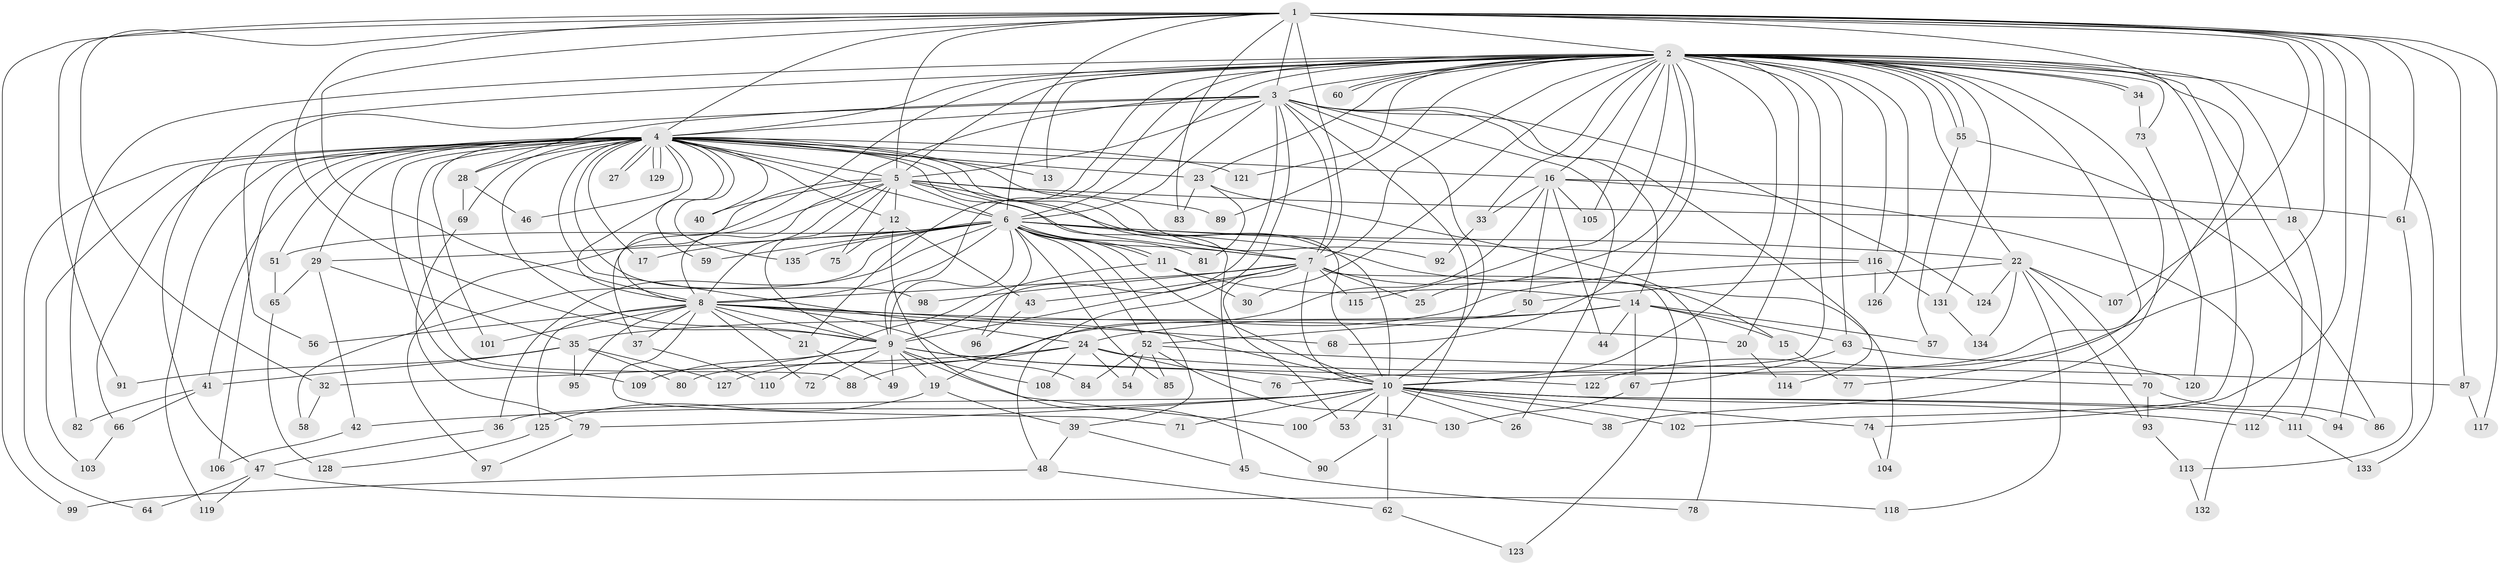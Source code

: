 // Generated by graph-tools (version 1.1) at 2025/25/03/09/25 03:25:40]
// undirected, 135 vertices, 295 edges
graph export_dot {
graph [start="1"]
  node [color=gray90,style=filled];
  1;
  2;
  3;
  4;
  5;
  6;
  7;
  8;
  9;
  10;
  11;
  12;
  13;
  14;
  15;
  16;
  17;
  18;
  19;
  20;
  21;
  22;
  23;
  24;
  25;
  26;
  27;
  28;
  29;
  30;
  31;
  32;
  33;
  34;
  35;
  36;
  37;
  38;
  39;
  40;
  41;
  42;
  43;
  44;
  45;
  46;
  47;
  48;
  49;
  50;
  51;
  52;
  53;
  54;
  55;
  56;
  57;
  58;
  59;
  60;
  61;
  62;
  63;
  64;
  65;
  66;
  67;
  68;
  69;
  70;
  71;
  72;
  73;
  74;
  75;
  76;
  77;
  78;
  79;
  80;
  81;
  82;
  83;
  84;
  85;
  86;
  87;
  88;
  89;
  90;
  91;
  92;
  93;
  94;
  95;
  96;
  97;
  98;
  99;
  100;
  101;
  102;
  103;
  104;
  105;
  106;
  107;
  108;
  109;
  110;
  111;
  112;
  113;
  114;
  115;
  116;
  117;
  118;
  119;
  120;
  121;
  122;
  123;
  124;
  125;
  126;
  127;
  128;
  129;
  130;
  131;
  132;
  133;
  134;
  135;
  1 -- 2;
  1 -- 3;
  1 -- 4;
  1 -- 5;
  1 -- 6;
  1 -- 7;
  1 -- 8;
  1 -- 9;
  1 -- 10;
  1 -- 32;
  1 -- 61;
  1 -- 74;
  1 -- 83;
  1 -- 87;
  1 -- 91;
  1 -- 94;
  1 -- 99;
  1 -- 107;
  1 -- 117;
  1 -- 122;
  2 -- 3;
  2 -- 4;
  2 -- 5;
  2 -- 6;
  2 -- 7;
  2 -- 8;
  2 -- 9;
  2 -- 10;
  2 -- 13;
  2 -- 16;
  2 -- 18;
  2 -- 20;
  2 -- 21;
  2 -- 22;
  2 -- 23;
  2 -- 25;
  2 -- 30;
  2 -- 33;
  2 -- 34;
  2 -- 34;
  2 -- 38;
  2 -- 47;
  2 -- 55;
  2 -- 55;
  2 -- 60;
  2 -- 60;
  2 -- 63;
  2 -- 68;
  2 -- 73;
  2 -- 76;
  2 -- 77;
  2 -- 82;
  2 -- 89;
  2 -- 102;
  2 -- 105;
  2 -- 112;
  2 -- 115;
  2 -- 116;
  2 -- 121;
  2 -- 126;
  2 -- 131;
  2 -- 133;
  3 -- 4;
  3 -- 5;
  3 -- 6;
  3 -- 7;
  3 -- 8;
  3 -- 9;
  3 -- 10;
  3 -- 14;
  3 -- 26;
  3 -- 28;
  3 -- 31;
  3 -- 48;
  3 -- 56;
  3 -- 114;
  3 -- 124;
  4 -- 5;
  4 -- 6;
  4 -- 7;
  4 -- 8;
  4 -- 9;
  4 -- 10;
  4 -- 12;
  4 -- 13;
  4 -- 16;
  4 -- 17;
  4 -- 23;
  4 -- 24;
  4 -- 27;
  4 -- 27;
  4 -- 28;
  4 -- 29;
  4 -- 40;
  4 -- 41;
  4 -- 45;
  4 -- 46;
  4 -- 51;
  4 -- 59;
  4 -- 64;
  4 -- 66;
  4 -- 69;
  4 -- 88;
  4 -- 92;
  4 -- 98;
  4 -- 101;
  4 -- 103;
  4 -- 106;
  4 -- 109;
  4 -- 119;
  4 -- 121;
  4 -- 129;
  4 -- 129;
  4 -- 135;
  5 -- 6;
  5 -- 7;
  5 -- 8;
  5 -- 9;
  5 -- 10;
  5 -- 12;
  5 -- 18;
  5 -- 37;
  5 -- 40;
  5 -- 75;
  5 -- 89;
  5 -- 97;
  6 -- 7;
  6 -- 8;
  6 -- 9;
  6 -- 10;
  6 -- 11;
  6 -- 11;
  6 -- 17;
  6 -- 22;
  6 -- 29;
  6 -- 36;
  6 -- 39;
  6 -- 51;
  6 -- 52;
  6 -- 58;
  6 -- 59;
  6 -- 81;
  6 -- 85;
  6 -- 96;
  6 -- 104;
  6 -- 116;
  6 -- 135;
  7 -- 8;
  7 -- 9;
  7 -- 10;
  7 -- 15;
  7 -- 25;
  7 -- 43;
  7 -- 53;
  7 -- 98;
  7 -- 115;
  7 -- 123;
  8 -- 9;
  8 -- 10;
  8 -- 20;
  8 -- 21;
  8 -- 37;
  8 -- 56;
  8 -- 68;
  8 -- 71;
  8 -- 72;
  8 -- 84;
  8 -- 95;
  8 -- 101;
  8 -- 125;
  9 -- 10;
  9 -- 19;
  9 -- 49;
  9 -- 72;
  9 -- 80;
  9 -- 100;
  9 -- 108;
  9 -- 109;
  9 -- 122;
  10 -- 26;
  10 -- 31;
  10 -- 36;
  10 -- 38;
  10 -- 42;
  10 -- 53;
  10 -- 71;
  10 -- 74;
  10 -- 79;
  10 -- 94;
  10 -- 100;
  10 -- 102;
  10 -- 111;
  10 -- 112;
  11 -- 14;
  11 -- 30;
  11 -- 110;
  12 -- 43;
  12 -- 75;
  12 -- 90;
  14 -- 15;
  14 -- 24;
  14 -- 35;
  14 -- 44;
  14 -- 57;
  14 -- 63;
  14 -- 67;
  15 -- 77;
  16 -- 19;
  16 -- 33;
  16 -- 44;
  16 -- 50;
  16 -- 61;
  16 -- 105;
  16 -- 132;
  18 -- 111;
  19 -- 39;
  19 -- 125;
  20 -- 114;
  21 -- 49;
  22 -- 50;
  22 -- 70;
  22 -- 93;
  22 -- 107;
  22 -- 118;
  22 -- 124;
  22 -- 134;
  23 -- 78;
  23 -- 81;
  23 -- 83;
  24 -- 32;
  24 -- 54;
  24 -- 70;
  24 -- 76;
  24 -- 88;
  24 -- 108;
  28 -- 46;
  28 -- 69;
  29 -- 35;
  29 -- 42;
  29 -- 65;
  31 -- 62;
  31 -- 90;
  32 -- 58;
  33 -- 92;
  34 -- 73;
  35 -- 41;
  35 -- 80;
  35 -- 91;
  35 -- 95;
  35 -- 127;
  36 -- 47;
  37 -- 110;
  39 -- 45;
  39 -- 48;
  41 -- 66;
  41 -- 82;
  42 -- 106;
  43 -- 96;
  45 -- 78;
  47 -- 64;
  47 -- 118;
  47 -- 119;
  48 -- 62;
  48 -- 99;
  50 -- 52;
  51 -- 65;
  52 -- 54;
  52 -- 84;
  52 -- 85;
  52 -- 87;
  52 -- 130;
  55 -- 57;
  55 -- 86;
  61 -- 113;
  62 -- 123;
  63 -- 67;
  63 -- 120;
  65 -- 128;
  66 -- 103;
  67 -- 130;
  69 -- 79;
  70 -- 86;
  70 -- 93;
  73 -- 120;
  74 -- 104;
  79 -- 97;
  87 -- 117;
  93 -- 113;
  111 -- 133;
  113 -- 132;
  116 -- 126;
  116 -- 127;
  116 -- 131;
  125 -- 128;
  131 -- 134;
}
